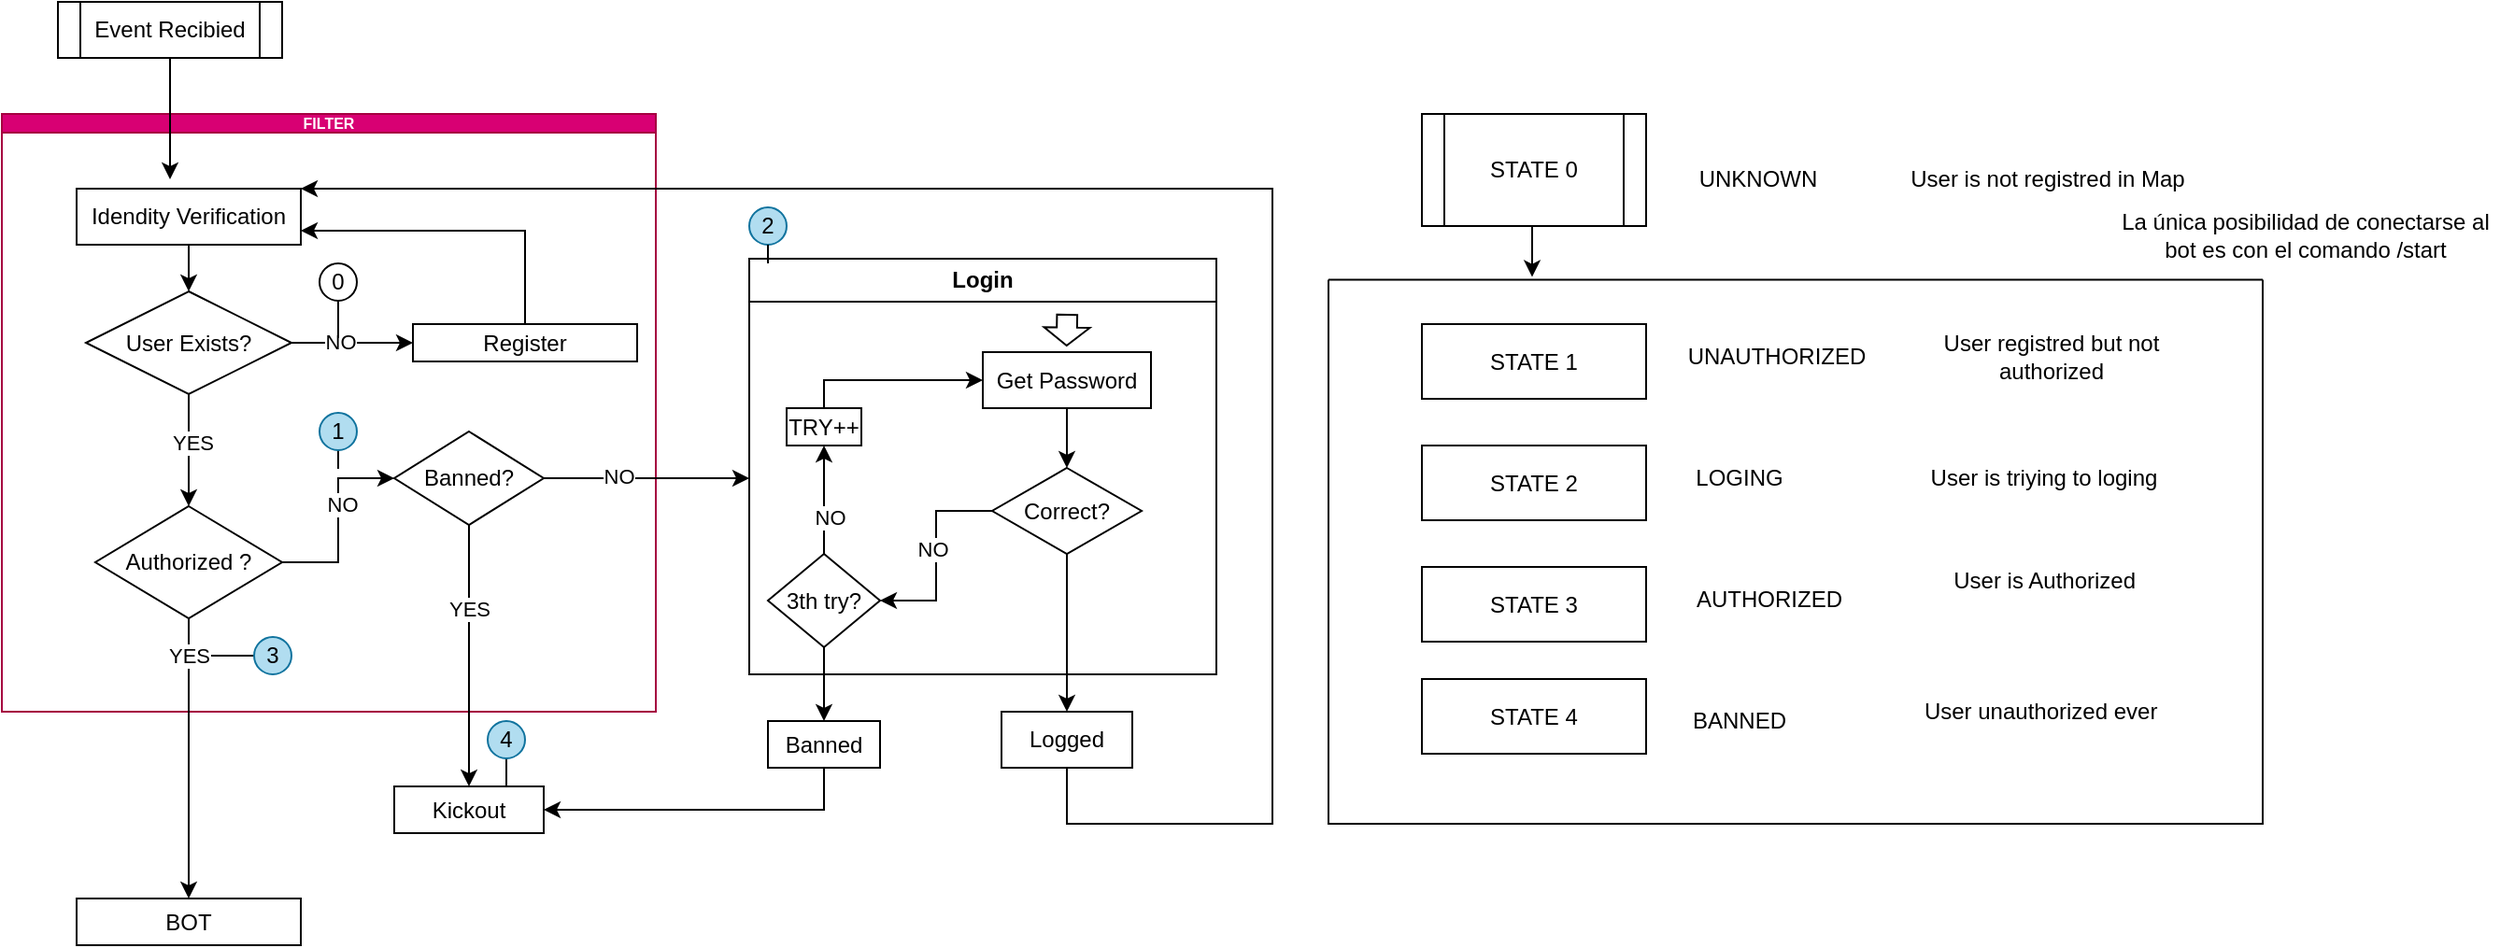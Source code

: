 <mxfile version="26.0.8">
  <diagram name="Página-1" id="eWvDhfzhtgpsclheifj-">
    <mxGraphModel dx="880" dy="512" grid="1" gridSize="10" guides="1" tooltips="1" connect="1" arrows="1" fold="1" page="1" pageScale="1" pageWidth="4681" pageHeight="3300" math="0" shadow="0">
      <root>
        <mxCell id="0" />
        <mxCell id="1" parent="0" />
        <mxCell id="_5jPJNh-Uu7ekB4Byuzi-2" value="STATE 0" style="shape=process;whiteSpace=wrap;html=1;backgroundOutline=1;" vertex="1" parent="1">
          <mxGeometry x="780" y="80" width="120" height="60" as="geometry" />
        </mxCell>
        <mxCell id="_5jPJNh-Uu7ekB4Byuzi-5" value="La única posibilidad de conectarse al bot es con el comando /start" style="text;html=1;align=center;verticalAlign=middle;whiteSpace=wrap;rounded=0;" vertex="1" parent="1">
          <mxGeometry x="1150" y="130" width="206" height="30" as="geometry" />
        </mxCell>
        <mxCell id="_5jPJNh-Uu7ekB4Byuzi-26" value="Login" style="swimlane;whiteSpace=wrap;html=1;movable=1;resizable=1;rotatable=1;deletable=1;editable=1;locked=0;connectable=1;" vertex="1" parent="1">
          <mxGeometry x="420" y="157.5" width="250" height="222.5" as="geometry" />
        </mxCell>
        <mxCell id="_5jPJNh-Uu7ekB4Byuzi-102" style="edgeStyle=orthogonalEdgeStyle;rounded=0;orthogonalLoop=1;jettySize=auto;html=1;exitX=0.5;exitY=1;exitDx=0;exitDy=0;" edge="1" parent="_5jPJNh-Uu7ekB4Byuzi-26" source="_5jPJNh-Uu7ekB4Byuzi-79" target="_5jPJNh-Uu7ekB4Byuzi-85">
          <mxGeometry relative="1" as="geometry" />
        </mxCell>
        <mxCell id="_5jPJNh-Uu7ekB4Byuzi-79" value="Get Password" style="rounded=0;whiteSpace=wrap;html=1;" vertex="1" parent="_5jPJNh-Uu7ekB4Byuzi-26">
          <mxGeometry x="125" y="50" width="90" height="30" as="geometry" />
        </mxCell>
        <mxCell id="_5jPJNh-Uu7ekB4Byuzi-122" style="edgeStyle=orthogonalEdgeStyle;rounded=0;orthogonalLoop=1;jettySize=auto;html=1;exitX=0.5;exitY=0;exitDx=0;exitDy=0;entryX=0.5;entryY=1;entryDx=0;entryDy=0;" edge="1" parent="_5jPJNh-Uu7ekB4Byuzi-26" source="_5jPJNh-Uu7ekB4Byuzi-89" target="_5jPJNh-Uu7ekB4Byuzi-114">
          <mxGeometry relative="1" as="geometry" />
        </mxCell>
        <mxCell id="_5jPJNh-Uu7ekB4Byuzi-124" value="NO" style="edgeLabel;html=1;align=center;verticalAlign=middle;resizable=0;points=[];" vertex="1" connectable="0" parent="_5jPJNh-Uu7ekB4Byuzi-122">
          <mxGeometry x="-0.308" y="-3" relative="1" as="geometry">
            <mxPoint as="offset" />
          </mxGeometry>
        </mxCell>
        <mxCell id="_5jPJNh-Uu7ekB4Byuzi-89" value="3th try?" style="rhombus;whiteSpace=wrap;html=1;" vertex="1" parent="_5jPJNh-Uu7ekB4Byuzi-26">
          <mxGeometry x="10" y="158" width="60" height="50" as="geometry" />
        </mxCell>
        <mxCell id="_5jPJNh-Uu7ekB4Byuzi-97" style="edgeStyle=orthogonalEdgeStyle;rounded=0;orthogonalLoop=1;jettySize=auto;html=1;exitX=0;exitY=0.5;exitDx=0;exitDy=0;entryX=1;entryY=0.5;entryDx=0;entryDy=0;" edge="1" parent="_5jPJNh-Uu7ekB4Byuzi-26" source="_5jPJNh-Uu7ekB4Byuzi-85" target="_5jPJNh-Uu7ekB4Byuzi-89">
          <mxGeometry relative="1" as="geometry" />
        </mxCell>
        <mxCell id="_5jPJNh-Uu7ekB4Byuzi-107" value="NO" style="edgeLabel;html=1;align=center;verticalAlign=middle;resizable=0;points=[];" vertex="1" connectable="0" parent="_5jPJNh-Uu7ekB4Byuzi-97">
          <mxGeometry x="-0.067" y="-2" relative="1" as="geometry">
            <mxPoint as="offset" />
          </mxGeometry>
        </mxCell>
        <mxCell id="_5jPJNh-Uu7ekB4Byuzi-85" value="Correct?" style="rhombus;whiteSpace=wrap;html=1;" vertex="1" parent="_5jPJNh-Uu7ekB4Byuzi-26">
          <mxGeometry x="130" y="112" width="80" height="46" as="geometry" />
        </mxCell>
        <mxCell id="_5jPJNh-Uu7ekB4Byuzi-123" style="edgeStyle=orthogonalEdgeStyle;rounded=0;orthogonalLoop=1;jettySize=auto;html=1;exitX=0.5;exitY=0;exitDx=0;exitDy=0;entryX=0;entryY=0.5;entryDx=0;entryDy=0;" edge="1" parent="_5jPJNh-Uu7ekB4Byuzi-26" source="_5jPJNh-Uu7ekB4Byuzi-114" target="_5jPJNh-Uu7ekB4Byuzi-79">
          <mxGeometry relative="1" as="geometry">
            <Array as="points">
              <mxPoint x="40" y="65" />
            </Array>
          </mxGeometry>
        </mxCell>
        <mxCell id="_5jPJNh-Uu7ekB4Byuzi-114" value="TRY++" style="rounded=0;whiteSpace=wrap;html=1;" vertex="1" parent="_5jPJNh-Uu7ekB4Byuzi-26">
          <mxGeometry x="20" y="80" width="40" height="20" as="geometry" />
        </mxCell>
        <mxCell id="_5jPJNh-Uu7ekB4Byuzi-121" value="" style="shape=flexArrow;endArrow=classic;html=1;rounded=0;width=10.857;endSize=2.897;endWidth=12.653;" edge="1" parent="_5jPJNh-Uu7ekB4Byuzi-26">
          <mxGeometry width="50" height="50" relative="1" as="geometry">
            <mxPoint x="170.14" y="29.5" as="sourcePoint" />
            <mxPoint x="169.85" y="47" as="targetPoint" />
            <Array as="points">
              <mxPoint x="170.14" y="29.5" />
            </Array>
          </mxGeometry>
        </mxCell>
        <mxCell id="_5jPJNh-Uu7ekB4Byuzi-10" value="Event Recibied" style="shape=process;whiteSpace=wrap;html=1;backgroundOutline=1;" vertex="1" parent="1">
          <mxGeometry x="50" y="20" width="120" height="30" as="geometry" />
        </mxCell>
        <mxCell id="_5jPJNh-Uu7ekB4Byuzi-33" value="FILTER" style="swimlane;whiteSpace=wrap;html=1;startSize=10;fontSize=8;fontColor=#ffffff;labelBorderColor=none;fillColor=#d80073;strokeColor=#A50040;movable=1;resizable=1;rotatable=1;deletable=1;editable=1;locked=0;connectable=1;" vertex="1" parent="1">
          <mxGeometry x="20" y="80" width="350" height="320" as="geometry">
            <mxRectangle x="10" y="120" width="70" height="20" as="alternateBounds" />
          </mxGeometry>
        </mxCell>
        <mxCell id="_5jPJNh-Uu7ekB4Byuzi-46" value="Idendity Verification" style="rounded=0;whiteSpace=wrap;html=1;" vertex="1" parent="_5jPJNh-Uu7ekB4Byuzi-33">
          <mxGeometry x="40" y="40" width="120" height="30" as="geometry" />
        </mxCell>
        <mxCell id="_5jPJNh-Uu7ekB4Byuzi-49" value="Authorized ?" style="rhombus;whiteSpace=wrap;html=1;" vertex="1" parent="_5jPJNh-Uu7ekB4Byuzi-33">
          <mxGeometry x="50" y="210" width="100" height="60" as="geometry" />
        </mxCell>
        <mxCell id="_5jPJNh-Uu7ekB4Byuzi-70" style="edgeStyle=orthogonalEdgeStyle;rounded=0;orthogonalLoop=1;jettySize=auto;html=1;exitX=0.5;exitY=1;exitDx=0;exitDy=0;exitPerimeter=0;entryX=0.5;entryY=0;entryDx=0;entryDy=0;" edge="1" parent="_5jPJNh-Uu7ekB4Byuzi-33" source="_5jPJNh-Uu7ekB4Byuzi-66" target="_5jPJNh-Uu7ekB4Byuzi-49">
          <mxGeometry relative="1" as="geometry" />
        </mxCell>
        <mxCell id="_5jPJNh-Uu7ekB4Byuzi-72" value="YES" style="edgeLabel;html=1;align=center;verticalAlign=middle;resizable=0;points=[];" vertex="1" connectable="0" parent="_5jPJNh-Uu7ekB4Byuzi-70">
          <mxGeometry x="-0.133" y="2" relative="1" as="geometry">
            <mxPoint as="offset" />
          </mxGeometry>
        </mxCell>
        <mxCell id="_5jPJNh-Uu7ekB4Byuzi-74" style="edgeStyle=orthogonalEdgeStyle;rounded=0;orthogonalLoop=1;jettySize=auto;html=1;exitX=1;exitY=0.5;exitDx=0;exitDy=0;exitPerimeter=0;entryX=0;entryY=0.5;entryDx=0;entryDy=0;movable=1;resizable=1;rotatable=1;deletable=1;editable=1;locked=0;connectable=1;" edge="1" parent="_5jPJNh-Uu7ekB4Byuzi-33" source="_5jPJNh-Uu7ekB4Byuzi-66" target="_5jPJNh-Uu7ekB4Byuzi-73">
          <mxGeometry relative="1" as="geometry" />
        </mxCell>
        <mxCell id="_5jPJNh-Uu7ekB4Byuzi-106" value="NO" style="edgeLabel;html=1;align=center;verticalAlign=middle;resizable=0;points=[];" vertex="1" connectable="0" parent="_5jPJNh-Uu7ekB4Byuzi-74">
          <mxGeometry x="-0.2" y="2" relative="1" as="geometry">
            <mxPoint y="1" as="offset" />
          </mxGeometry>
        </mxCell>
        <mxCell id="_5jPJNh-Uu7ekB4Byuzi-66" value="User Exists?" style="strokeWidth=1;html=1;shape=mxgraph.flowchart.decision;whiteSpace=wrap;" vertex="1" parent="_5jPJNh-Uu7ekB4Byuzi-33">
          <mxGeometry x="45" y="95" width="110" height="55" as="geometry" />
        </mxCell>
        <mxCell id="_5jPJNh-Uu7ekB4Byuzi-69" style="edgeStyle=orthogonalEdgeStyle;rounded=0;orthogonalLoop=1;jettySize=auto;html=1;exitX=0.5;exitY=1;exitDx=0;exitDy=0;entryX=0.5;entryY=0;entryDx=0;entryDy=0;entryPerimeter=0;" edge="1" parent="_5jPJNh-Uu7ekB4Byuzi-33" source="_5jPJNh-Uu7ekB4Byuzi-46" target="_5jPJNh-Uu7ekB4Byuzi-66">
          <mxGeometry relative="1" as="geometry" />
        </mxCell>
        <mxCell id="_5jPJNh-Uu7ekB4Byuzi-131" style="edgeStyle=orthogonalEdgeStyle;rounded=0;orthogonalLoop=1;jettySize=auto;html=1;exitX=1;exitY=0.5;exitDx=0;exitDy=0;" edge="1" parent="_5jPJNh-Uu7ekB4Byuzi-33" source="_5jPJNh-Uu7ekB4Byuzi-52">
          <mxGeometry relative="1" as="geometry">
            <mxPoint x="400" y="195" as="targetPoint" />
          </mxGeometry>
        </mxCell>
        <mxCell id="_5jPJNh-Uu7ekB4Byuzi-132" value="NO" style="edgeLabel;html=1;align=center;verticalAlign=middle;resizable=0;points=[];" vertex="1" connectable="0" parent="_5jPJNh-Uu7ekB4Byuzi-131">
          <mxGeometry x="-0.276" y="1" relative="1" as="geometry">
            <mxPoint as="offset" />
          </mxGeometry>
        </mxCell>
        <mxCell id="_5jPJNh-Uu7ekB4Byuzi-52" value="Banned?" style="rhombus;whiteSpace=wrap;html=1;" vertex="1" parent="_5jPJNh-Uu7ekB4Byuzi-33">
          <mxGeometry x="210" y="170" width="80" height="50" as="geometry" />
        </mxCell>
        <mxCell id="_5jPJNh-Uu7ekB4Byuzi-47" style="edgeStyle=orthogonalEdgeStyle;rounded=0;orthogonalLoop=1;jettySize=auto;html=1;exitX=1;exitY=0.5;exitDx=0;exitDy=0;entryX=0;entryY=0.5;entryDx=0;entryDy=0;" edge="1" parent="_5jPJNh-Uu7ekB4Byuzi-33" source="_5jPJNh-Uu7ekB4Byuzi-49" target="_5jPJNh-Uu7ekB4Byuzi-52">
          <mxGeometry relative="1" as="geometry">
            <mxPoint x="170" y="235" as="targetPoint" />
          </mxGeometry>
        </mxCell>
        <mxCell id="_5jPJNh-Uu7ekB4Byuzi-48" value="NO" style="edgeLabel;html=1;align=center;verticalAlign=middle;resizable=0;points=[];fontSize=11;" vertex="1" connectable="0" parent="_5jPJNh-Uu7ekB4Byuzi-47">
          <mxGeometry x="0.025" y="-2" relative="1" as="geometry">
            <mxPoint y="-7" as="offset" />
          </mxGeometry>
        </mxCell>
        <mxCell id="_5jPJNh-Uu7ekB4Byuzi-78" style="edgeStyle=orthogonalEdgeStyle;rounded=0;orthogonalLoop=1;jettySize=auto;html=1;exitX=0.5;exitY=0;exitDx=0;exitDy=0;entryX=1;entryY=0.75;entryDx=0;entryDy=0;" edge="1" parent="_5jPJNh-Uu7ekB4Byuzi-33" source="_5jPJNh-Uu7ekB4Byuzi-73" target="_5jPJNh-Uu7ekB4Byuzi-46">
          <mxGeometry relative="1" as="geometry" />
        </mxCell>
        <mxCell id="_5jPJNh-Uu7ekB4Byuzi-73" value="Register" style="rounded=0;whiteSpace=wrap;html=1;" vertex="1" parent="_5jPJNh-Uu7ekB4Byuzi-33">
          <mxGeometry x="220" y="112.5" width="120" height="20" as="geometry" />
        </mxCell>
        <mxCell id="_5jPJNh-Uu7ekB4Byuzi-157" style="edgeStyle=orthogonalEdgeStyle;rounded=0;orthogonalLoop=1;jettySize=auto;html=1;exitX=0.5;exitY=1;exitDx=0;exitDy=0;endArrow=none;startFill=0;" edge="1" parent="_5jPJNh-Uu7ekB4Byuzi-33" source="_5jPJNh-Uu7ekB4Byuzi-153">
          <mxGeometry relative="1" as="geometry">
            <mxPoint x="180" y="120" as="targetPoint" />
          </mxGeometry>
        </mxCell>
        <mxCell id="_5jPJNh-Uu7ekB4Byuzi-153" value="0" style="ellipse;whiteSpace=wrap;html=1;" vertex="1" parent="_5jPJNh-Uu7ekB4Byuzi-33">
          <mxGeometry x="170" y="80" width="20" height="20" as="geometry" />
        </mxCell>
        <mxCell id="_5jPJNh-Uu7ekB4Byuzi-160" style="edgeStyle=orthogonalEdgeStyle;rounded=0;orthogonalLoop=1;jettySize=auto;html=1;exitX=0.5;exitY=1;exitDx=0;exitDy=0;endArrow=none;startFill=0;" edge="1" parent="_5jPJNh-Uu7ekB4Byuzi-33" source="_5jPJNh-Uu7ekB4Byuzi-159">
          <mxGeometry relative="1" as="geometry">
            <mxPoint x="180" y="190" as="targetPoint" />
          </mxGeometry>
        </mxCell>
        <mxCell id="_5jPJNh-Uu7ekB4Byuzi-159" value="1" style="ellipse;whiteSpace=wrap;html=1;fillColor=#b1ddf0;strokeColor=#10739e;" vertex="1" parent="_5jPJNh-Uu7ekB4Byuzi-33">
          <mxGeometry x="170" y="160" width="20" height="20" as="geometry" />
        </mxCell>
        <mxCell id="_5jPJNh-Uu7ekB4Byuzi-164" style="edgeStyle=orthogonalEdgeStyle;rounded=0;orthogonalLoop=1;jettySize=auto;html=1;exitX=0;exitY=0.5;exitDx=0;exitDy=0;endArrow=none;startFill=0;" edge="1" parent="_5jPJNh-Uu7ekB4Byuzi-33" source="_5jPJNh-Uu7ekB4Byuzi-163">
          <mxGeometry relative="1" as="geometry">
            <mxPoint x="110" y="290" as="targetPoint" />
          </mxGeometry>
        </mxCell>
        <mxCell id="_5jPJNh-Uu7ekB4Byuzi-163" value="3" style="ellipse;whiteSpace=wrap;html=1;fillColor=#b1ddf0;strokeColor=#10739e;" vertex="1" parent="_5jPJNh-Uu7ekB4Byuzi-33">
          <mxGeometry x="135" y="280" width="20" height="20" as="geometry" />
        </mxCell>
        <mxCell id="_5jPJNh-Uu7ekB4Byuzi-44" style="edgeStyle=orthogonalEdgeStyle;rounded=0;orthogonalLoop=1;jettySize=auto;html=1;exitX=0.5;exitY=1;exitDx=0;exitDy=0;entryX=0.5;entryY=0;entryDx=0;entryDy=0;" edge="1" parent="1" source="_5jPJNh-Uu7ekB4Byuzi-10">
          <mxGeometry relative="1" as="geometry">
            <mxPoint x="110" y="70" as="sourcePoint" />
            <mxPoint x="110" y="115" as="targetPoint" />
          </mxGeometry>
        </mxCell>
        <mxCell id="_5jPJNh-Uu7ekB4Byuzi-54" value="BOT" style="rounded=0;whiteSpace=wrap;html=1;" vertex="1" parent="1">
          <mxGeometry x="60" y="500" width="120" height="25" as="geometry" />
        </mxCell>
        <mxCell id="_5jPJNh-Uu7ekB4Byuzi-56" style="edgeStyle=orthogonalEdgeStyle;rounded=0;orthogonalLoop=1;jettySize=auto;html=1;exitX=0.5;exitY=1;exitDx=0;exitDy=0;entryX=0.5;entryY=0;entryDx=0;entryDy=0;" edge="1" parent="1" source="_5jPJNh-Uu7ekB4Byuzi-49" target="_5jPJNh-Uu7ekB4Byuzi-54">
          <mxGeometry relative="1" as="geometry" />
        </mxCell>
        <mxCell id="_5jPJNh-Uu7ekB4Byuzi-57" value="&lt;font&gt;YES&lt;/font&gt;" style="edgeLabel;html=1;align=center;verticalAlign=middle;resizable=0;points=[];fontSize=11;" vertex="1" connectable="0" parent="_5jPJNh-Uu7ekB4Byuzi-56">
          <mxGeometry x="-0.497" relative="1" as="geometry">
            <mxPoint y="-18" as="offset" />
          </mxGeometry>
        </mxCell>
        <mxCell id="_5jPJNh-Uu7ekB4Byuzi-77" style="edgeStyle=orthogonalEdgeStyle;rounded=0;orthogonalLoop=1;jettySize=auto;html=1;exitX=0.5;exitY=1;exitDx=0;exitDy=0;entryX=1;entryY=0;entryDx=0;entryDy=0;" edge="1" parent="1" source="_5jPJNh-Uu7ekB4Byuzi-62" target="_5jPJNh-Uu7ekB4Byuzi-46">
          <mxGeometry relative="1" as="geometry">
            <mxPoint x="210" y="120" as="targetPoint" />
            <Array as="points">
              <mxPoint x="590" y="460" />
              <mxPoint x="700" y="460" />
              <mxPoint x="700" y="120" />
            </Array>
          </mxGeometry>
        </mxCell>
        <mxCell id="_5jPJNh-Uu7ekB4Byuzi-53" value="Kickout" style="rounded=0;whiteSpace=wrap;html=1;" vertex="1" parent="1">
          <mxGeometry x="230" y="440" width="80" height="25" as="geometry" />
        </mxCell>
        <mxCell id="_5jPJNh-Uu7ekB4Byuzi-50" style="edgeStyle=orthogonalEdgeStyle;rounded=0;orthogonalLoop=1;jettySize=auto;html=1;exitX=0.5;exitY=1;exitDx=0;exitDy=0;" edge="1" parent="1" source="_5jPJNh-Uu7ekB4Byuzi-52" target="_5jPJNh-Uu7ekB4Byuzi-53">
          <mxGeometry relative="1" as="geometry" />
        </mxCell>
        <mxCell id="_5jPJNh-Uu7ekB4Byuzi-51" value="YES" style="edgeLabel;html=1;align=center;verticalAlign=middle;resizable=0;points=[];fontSize=11;" vertex="1" connectable="0" parent="_5jPJNh-Uu7ekB4Byuzi-50">
          <mxGeometry x="-0.1" y="-1" relative="1" as="geometry">
            <mxPoint x="1" y="-18" as="offset" />
          </mxGeometry>
        </mxCell>
        <mxCell id="_5jPJNh-Uu7ekB4Byuzi-136" style="edgeStyle=orthogonalEdgeStyle;rounded=0;orthogonalLoop=1;jettySize=auto;html=1;exitX=0.5;exitY=1;exitDx=0;exitDy=0;entryX=1;entryY=0.5;entryDx=0;entryDy=0;" edge="1" parent="1" source="_5jPJNh-Uu7ekB4Byuzi-133" target="_5jPJNh-Uu7ekB4Byuzi-53">
          <mxGeometry relative="1" as="geometry" />
        </mxCell>
        <mxCell id="_5jPJNh-Uu7ekB4Byuzi-133" value="Banned" style="rounded=0;whiteSpace=wrap;html=1;" vertex="1" parent="1">
          <mxGeometry x="430" y="405" width="60" height="25" as="geometry" />
        </mxCell>
        <mxCell id="_5jPJNh-Uu7ekB4Byuzi-135" style="edgeStyle=orthogonalEdgeStyle;rounded=0;orthogonalLoop=1;jettySize=auto;html=1;exitX=0.5;exitY=1;exitDx=0;exitDy=0;entryX=0.5;entryY=0;entryDx=0;entryDy=0;" edge="1" parent="1" source="_5jPJNh-Uu7ekB4Byuzi-89" target="_5jPJNh-Uu7ekB4Byuzi-133">
          <mxGeometry relative="1" as="geometry" />
        </mxCell>
        <mxCell id="_5jPJNh-Uu7ekB4Byuzi-62" value="Logged" style="rounded=0;whiteSpace=wrap;html=1;" vertex="1" parent="1">
          <mxGeometry x="555" y="400" width="70" height="30" as="geometry" />
        </mxCell>
        <mxCell id="_5jPJNh-Uu7ekB4Byuzi-126" style="edgeStyle=orthogonalEdgeStyle;rounded=0;orthogonalLoop=1;jettySize=auto;html=1;exitX=0.5;exitY=1;exitDx=0;exitDy=0;" edge="1" parent="1" source="_5jPJNh-Uu7ekB4Byuzi-85" target="_5jPJNh-Uu7ekB4Byuzi-62">
          <mxGeometry relative="1" as="geometry" />
        </mxCell>
        <mxCell id="_5jPJNh-Uu7ekB4Byuzi-151" value="" style="swimlane;startSize=0;" vertex="1" parent="1">
          <mxGeometry x="730" y="168.75" width="500" height="291.25" as="geometry" />
        </mxCell>
        <mxCell id="_5jPJNh-Uu7ekB4Byuzi-3" value="STATE 1" style="rounded=0;whiteSpace=wrap;html=1;" vertex="1" parent="_5jPJNh-Uu7ekB4Byuzi-151">
          <mxGeometry x="50" y="23.75" width="120" height="40" as="geometry" />
        </mxCell>
        <mxCell id="_5jPJNh-Uu7ekB4Byuzi-127" value="STATE 2" style="rounded=0;whiteSpace=wrap;html=1;" vertex="1" parent="_5jPJNh-Uu7ekB4Byuzi-151">
          <mxGeometry x="50" y="88.75" width="120" height="40" as="geometry" />
        </mxCell>
        <mxCell id="_5jPJNh-Uu7ekB4Byuzi-128" value="UNAUTHORIZED" style="text;html=1;align=center;verticalAlign=middle;whiteSpace=wrap;rounded=0;" vertex="1" parent="_5jPJNh-Uu7ekB4Byuzi-151">
          <mxGeometry x="180" y="26.25" width="120" height="30" as="geometry" />
        </mxCell>
        <mxCell id="_5jPJNh-Uu7ekB4Byuzi-129" value="LOGING" style="text;html=1;align=center;verticalAlign=middle;whiteSpace=wrap;rounded=0;" vertex="1" parent="_5jPJNh-Uu7ekB4Byuzi-151">
          <mxGeometry x="160" y="91.25" width="120" height="30" as="geometry" />
        </mxCell>
        <mxCell id="_5jPJNh-Uu7ekB4Byuzi-137" value="STATE 3" style="rounded=0;whiteSpace=wrap;html=1;" vertex="1" parent="_5jPJNh-Uu7ekB4Byuzi-151">
          <mxGeometry x="50" y="153.75" width="120" height="40" as="geometry" />
        </mxCell>
        <mxCell id="_5jPJNh-Uu7ekB4Byuzi-138" value="AUTHORIZED" style="text;html=1;align=center;verticalAlign=middle;whiteSpace=wrap;rounded=0;" vertex="1" parent="_5jPJNh-Uu7ekB4Byuzi-151">
          <mxGeometry x="176" y="156.25" width="120" height="30" as="geometry" />
        </mxCell>
        <mxCell id="_5jPJNh-Uu7ekB4Byuzi-141" value="STATE 4" style="rounded=0;whiteSpace=wrap;html=1;" vertex="1" parent="_5jPJNh-Uu7ekB4Byuzi-151">
          <mxGeometry x="50" y="213.75" width="120" height="40" as="geometry" />
        </mxCell>
        <mxCell id="_5jPJNh-Uu7ekB4Byuzi-149" value="BANNED" style="text;html=1;align=center;verticalAlign=middle;whiteSpace=wrap;rounded=0;" vertex="1" parent="_5jPJNh-Uu7ekB4Byuzi-151">
          <mxGeometry x="160" y="221.25" width="120" height="30" as="geometry" />
        </mxCell>
        <mxCell id="_5jPJNh-Uu7ekB4Byuzi-145" value="User registred but not authorized" style="text;html=1;align=center;verticalAlign=middle;whiteSpace=wrap;rounded=0;" vertex="1" parent="_5jPJNh-Uu7ekB4Byuzi-151">
          <mxGeometry x="304" y="26.25" width="166" height="30" as="geometry" />
        </mxCell>
        <mxCell id="_5jPJNh-Uu7ekB4Byuzi-146" value="User is triying to loging" style="text;html=1;align=center;verticalAlign=middle;whiteSpace=wrap;rounded=0;" vertex="1" parent="_5jPJNh-Uu7ekB4Byuzi-151">
          <mxGeometry x="300" y="91.25" width="166" height="30" as="geometry" />
        </mxCell>
        <mxCell id="_5jPJNh-Uu7ekB4Byuzi-147" value="User is Authorized&amp;nbsp;" style="text;html=1;align=center;verticalAlign=middle;whiteSpace=wrap;rounded=0;" vertex="1" parent="_5jPJNh-Uu7ekB4Byuzi-151">
          <mxGeometry x="302" y="146.25" width="166" height="30" as="geometry" />
        </mxCell>
        <mxCell id="_5jPJNh-Uu7ekB4Byuzi-150" value="User unauthorized ever&amp;nbsp;" style="text;html=1;align=center;verticalAlign=middle;whiteSpace=wrap;rounded=0;" vertex="1" parent="_5jPJNh-Uu7ekB4Byuzi-151">
          <mxGeometry x="300" y="216.25" width="166" height="30" as="geometry" />
        </mxCell>
        <mxCell id="_5jPJNh-Uu7ekB4Byuzi-161" value="2" style="ellipse;whiteSpace=wrap;html=1;fillColor=#b1ddf0;strokeColor=#10739e;" vertex="1" parent="1">
          <mxGeometry x="420" y="130" width="20" height="20" as="geometry" />
        </mxCell>
        <mxCell id="_5jPJNh-Uu7ekB4Byuzi-162" style="edgeStyle=orthogonalEdgeStyle;rounded=0;orthogonalLoop=1;jettySize=auto;html=1;exitX=0.5;exitY=1;exitDx=0;exitDy=0;entryX=0.04;entryY=0.011;entryDx=0;entryDy=0;entryPerimeter=0;endArrow=none;startFill=0;" edge="1" parent="1" source="_5jPJNh-Uu7ekB4Byuzi-161" target="_5jPJNh-Uu7ekB4Byuzi-26">
          <mxGeometry relative="1" as="geometry" />
        </mxCell>
        <mxCell id="_5jPJNh-Uu7ekB4Byuzi-166" style="edgeStyle=orthogonalEdgeStyle;rounded=0;orthogonalLoop=1;jettySize=auto;html=1;exitX=0.5;exitY=1;exitDx=0;exitDy=0;entryX=0.218;entryY=-0.005;entryDx=0;entryDy=0;entryPerimeter=0;" edge="1" parent="1" source="_5jPJNh-Uu7ekB4Byuzi-2" target="_5jPJNh-Uu7ekB4Byuzi-151">
          <mxGeometry relative="1" as="geometry" />
        </mxCell>
        <mxCell id="_5jPJNh-Uu7ekB4Byuzi-142" value="UNKNOWN" style="text;html=1;align=center;verticalAlign=middle;whiteSpace=wrap;rounded=0;" vertex="1" parent="1">
          <mxGeometry x="910" y="100" width="100" height="30" as="geometry" />
        </mxCell>
        <mxCell id="_5jPJNh-Uu7ekB4Byuzi-143" value="User is not registred in Map" style="text;html=1;align=center;verticalAlign=middle;whiteSpace=wrap;rounded=0;" vertex="1" parent="1">
          <mxGeometry x="1030" y="100" width="170" height="30" as="geometry" />
        </mxCell>
        <mxCell id="_5jPJNh-Uu7ekB4Byuzi-173" style="edgeStyle=orthogonalEdgeStyle;rounded=0;orthogonalLoop=1;jettySize=auto;html=1;exitX=0.5;exitY=1;exitDx=0;exitDy=0;entryX=0.75;entryY=0;entryDx=0;entryDy=0;endArrow=none;startFill=0;" edge="1" parent="1" source="_5jPJNh-Uu7ekB4Byuzi-169" target="_5jPJNh-Uu7ekB4Byuzi-53">
          <mxGeometry relative="1" as="geometry" />
        </mxCell>
        <mxCell id="_5jPJNh-Uu7ekB4Byuzi-169" value="4" style="ellipse;whiteSpace=wrap;html=1;fillColor=#b1ddf0;strokeColor=#10739e;" vertex="1" parent="1">
          <mxGeometry x="280" y="405" width="20" height="20" as="geometry" />
        </mxCell>
      </root>
    </mxGraphModel>
  </diagram>
</mxfile>
